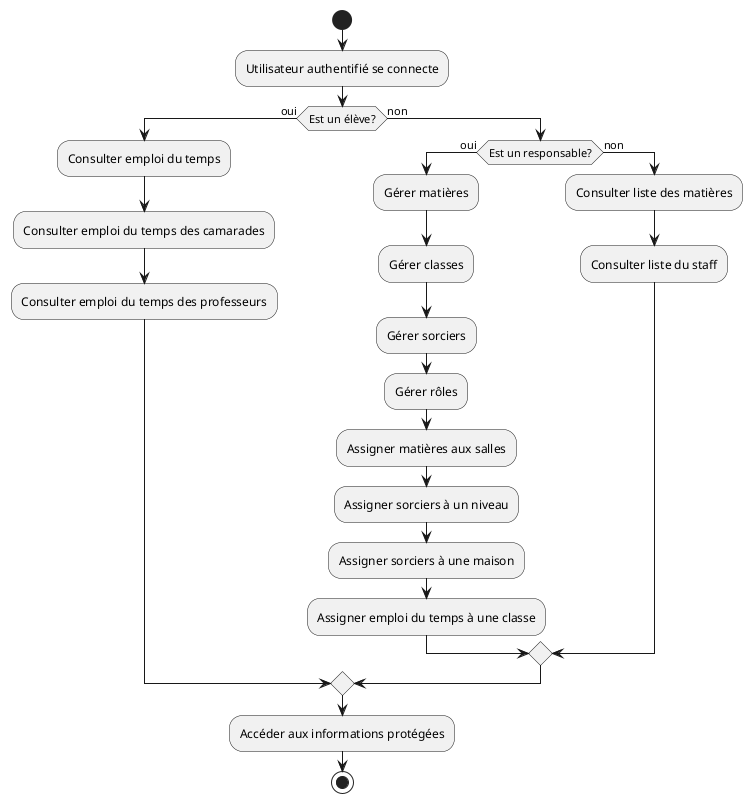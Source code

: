 @startuml
start
:Utilisateur authentifié se connecte;

if (Est un élève?) then (oui)
  :Consulter emploi du temps;
  :Consulter emploi du temps des camarades;
  :Consulter emploi du temps des professeurs;
else (non)
  if (Est un responsable?) then (oui)
    :Gérer matières;
    :Gérer classes;
    :Gérer sorciers;
    :Gérer rôles;
    :Assigner matières aux salles;
    :Assigner sorciers à un niveau;
    :Assigner sorciers à une maison;
    :Assigner emploi du temps à une classe;
  else (non)
    :Consulter liste des matières;
    :Consulter liste du staff;
  endif
endif

:Accéder aux informations protégées;

stop
@enduml